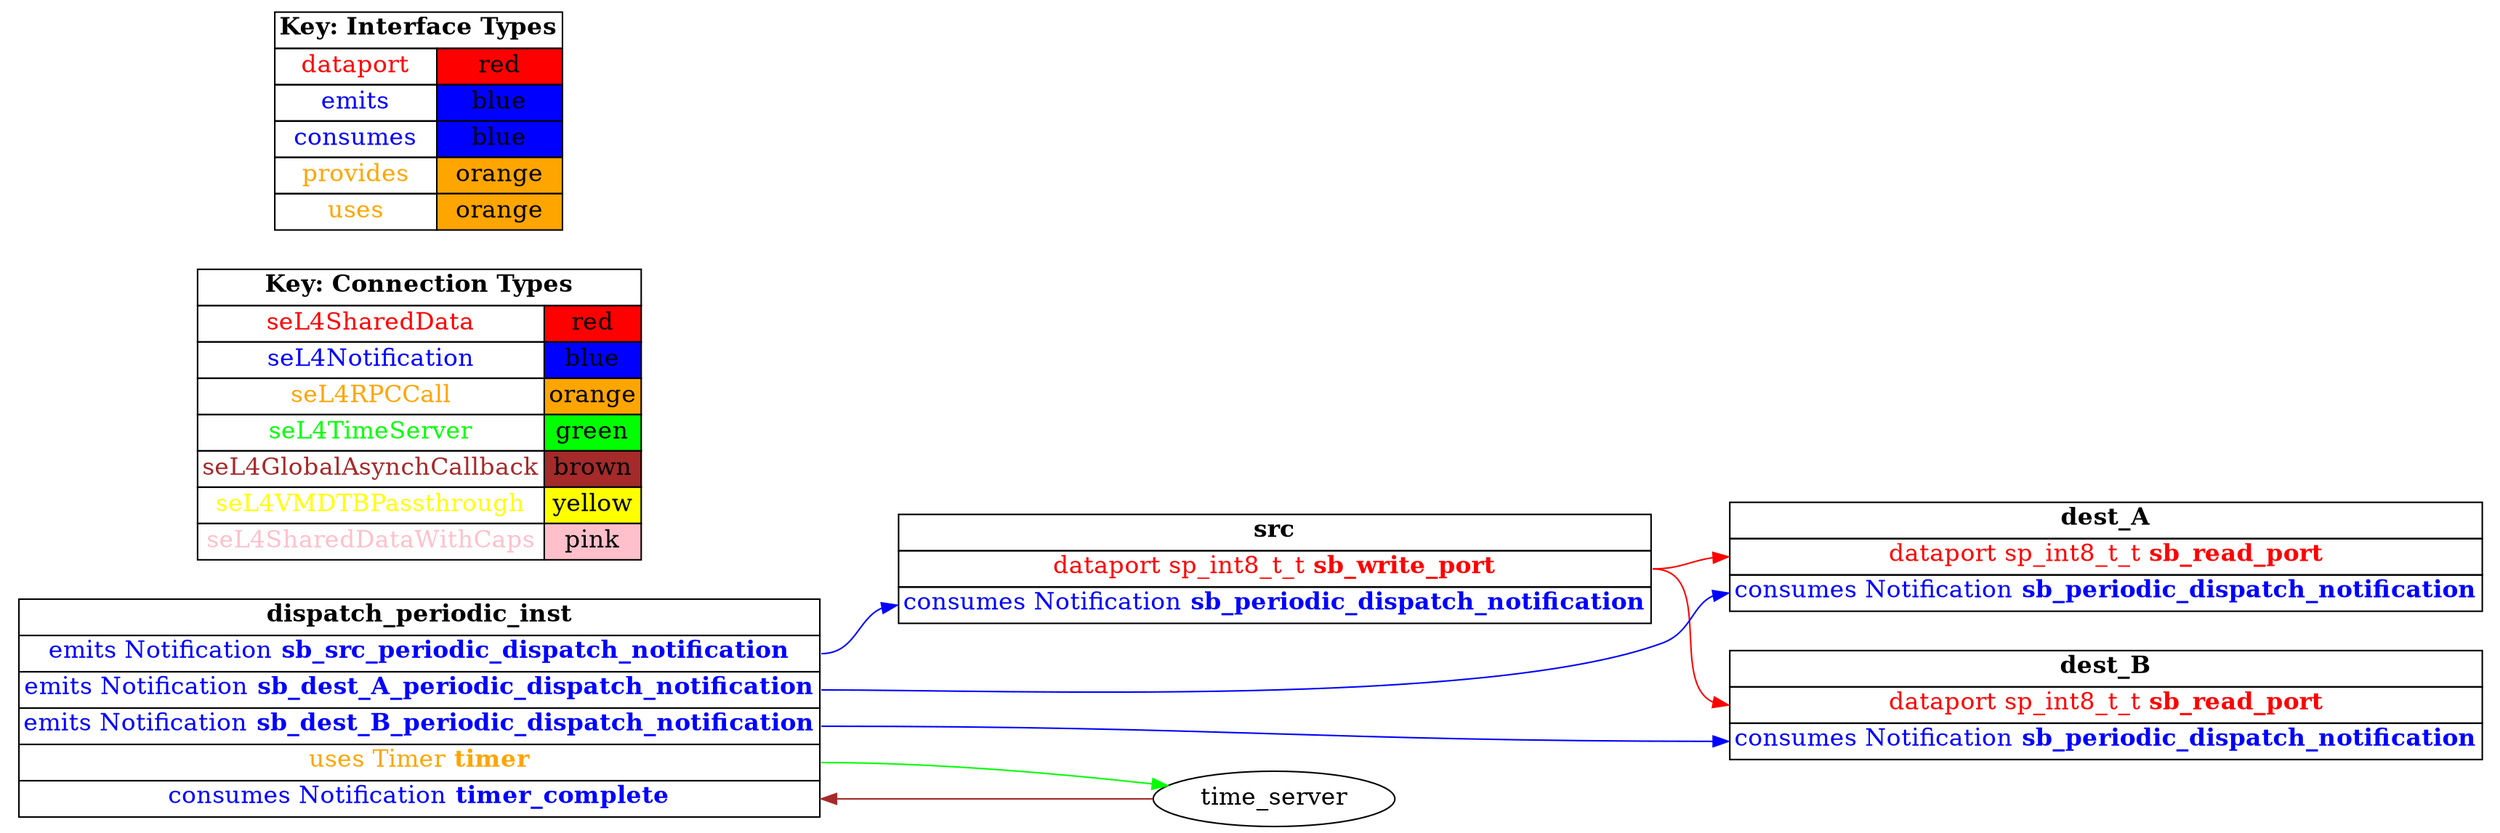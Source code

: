 digraph g {
graph [
  overlap = false,
  rankdir = "LR"
];
node [
  fontsize = "16",
  shape = "ellipse"
];
edge [
];

src [
  label=<
    <TABLE BORDER="0" CELLBORDER="1" CELLSPACING="0">
      <TR><TD><B>src</B></TD></TR>
      <TR><TD PORT="sb_write_port"><FONT COLOR="red">dataport sp_int8_t_t <B>sb_write_port</B></FONT></TD></TR>
      <TR><TD PORT="sb_periodic_dispatch_notification"><FONT COLOR="blue">consumes Notification <B>sb_periodic_dispatch_notification</B></FONT></TD></TR>"
    </TABLE>
  >
  shape=plaintext
];

dest_A [
  label=<
    <TABLE BORDER="0" CELLBORDER="1" CELLSPACING="0">
      <TR><TD><B>dest_A</B></TD></TR>
      <TR><TD PORT="sb_read_port"><FONT COLOR="red">dataport sp_int8_t_t <B>sb_read_port</B></FONT></TD></TR>
      <TR><TD PORT="sb_periodic_dispatch_notification"><FONT COLOR="blue">consumes Notification <B>sb_periodic_dispatch_notification</B></FONT></TD></TR>"
    </TABLE>
  >
  shape=plaintext
];

dest_B [
  label=<
    <TABLE BORDER="0" CELLBORDER="1" CELLSPACING="0">
      <TR><TD><B>dest_B</B></TD></TR>
      <TR><TD PORT="sb_read_port"><FONT COLOR="red">dataport sp_int8_t_t <B>sb_read_port</B></FONT></TD></TR>
      <TR><TD PORT="sb_periodic_dispatch_notification"><FONT COLOR="blue">consumes Notification <B>sb_periodic_dispatch_notification</B></FONT></TD></TR>"
    </TABLE>
  >
  shape=plaintext
];

dispatch_periodic_inst [
  label=<
    <TABLE BORDER="0" CELLBORDER="1" CELLSPACING="0">
      <TR><TD><B>dispatch_periodic_inst</B></TD></TR>
      <TR><TD PORT="sb_src_periodic_dispatch_notification"><FONT COLOR="blue">emits Notification <B>sb_src_periodic_dispatch_notification</B></FONT></TD></TR>
      <TR><TD PORT="sb_dest_A_periodic_dispatch_notification"><FONT COLOR="blue">emits Notification <B>sb_dest_A_periodic_dispatch_notification</B></FONT></TD></TR>
      <TR><TD PORT="sb_dest_B_periodic_dispatch_notification"><FONT COLOR="blue">emits Notification <B>sb_dest_B_periodic_dispatch_notification</B></FONT></TD></TR>
      <TR><TD PORT="timer"><FONT COLOR="orange">uses Timer <B>timer</B></FONT></TD></TR>
      <TR><TD PORT="timer_complete"><FONT COLOR="blue">consumes Notification <B>timer_complete</B></FONT></TD></TR>"
    </TABLE>
  >
  shape=plaintext
];

connectiontypekey [
  label=<
   <TABLE BORDER="0" CELLBORDER="1" CELLSPACING="0">
     <TR><TD COLSPAN="2"><B>Key: Connection Types</B></TD></TR>
     <TR><TD><FONT COLOR="red">seL4SharedData</FONT></TD><TD BGCOLOR="red">red</TD></TR>
     <TR><TD><FONT COLOR="blue">seL4Notification</FONT></TD><TD BGCOLOR="blue">blue</TD></TR>
     <TR><TD><FONT COLOR="orange">seL4RPCCall</FONT></TD><TD BGCOLOR="orange">orange</TD></TR>
     <TR><TD><FONT COLOR="green">seL4TimeServer</FONT></TD><TD BGCOLOR="green">green</TD></TR>
     <TR><TD><FONT COLOR="brown">seL4GlobalAsynchCallback</FONT></TD><TD BGCOLOR="brown">brown</TD></TR>
     <TR><TD><FONT COLOR="yellow">seL4VMDTBPassthrough</FONT></TD><TD BGCOLOR="yellow">yellow</TD></TR>
     <TR><TD><FONT COLOR="pink">seL4SharedDataWithCaps</FONT></TD><TD BGCOLOR="pink">pink</TD></TR>
   </TABLE>
  >
  shape=plaintext
];

interfacetypekey [
  label=<
   <TABLE BORDER="0" CELLBORDER="1" CELLSPACING="0">
     <TR><TD COLSPAN="2"><B>Key: Interface Types</B></TD></TR>
     <TR><TD><FONT COLOR="red">dataport</FONT></TD><TD BGCOLOR="red">red</TD></TR>
     <TR><TD><FONT COLOR="blue">emits</FONT></TD><TD BGCOLOR="blue">blue</TD></TR>
     <TR><TD><FONT COLOR="blue">consumes</FONT></TD><TD BGCOLOR="blue">blue</TD></TR>
     <TR><TD><FONT COLOR="orange">provides</FONT></TD><TD BGCOLOR="orange">orange</TD></TR>
     <TR><TD><FONT COLOR="orange">uses</FONT></TD><TD BGCOLOR="orange">orange</TD></TR>
   </TABLE>
  >
  shape=plaintext
];

"src":sb_write_port -> "dest_A":sb_read_port [
  color="red"
  //label = "seL4SharedData"
  id = conn1
];

"src":sb_write_port -> "dest_B":sb_read_port [
  color="red"
  //label = "seL4SharedData"
  id = conn2
];

"dispatch_periodic_inst":sb_src_periodic_dispatch_notification -> "src":sb_periodic_dispatch_notification [
  color="blue"
  //label = "seL4Notification"
  id = conn3
];

"dispatch_periodic_inst":sb_dest_A_periodic_dispatch_notification -> "dest_A":sb_periodic_dispatch_notification [
  color="blue"
  //label = "seL4Notification"
  id = conn4
];

"dispatch_periodic_inst":sb_dest_B_periodic_dispatch_notification -> "dest_B":sb_periodic_dispatch_notification [
  color="blue"
  //label = "seL4Notification"
  id = conn5
];

"dispatch_periodic_inst":timer -> "time_server":the_timer [
  color="green"
  //label = "seL4TimeServer"
  id = conn6
];

"time_server":timer_notification -> "dispatch_periodic_inst":timer_complete [
  color="brown"
  //label = "seL4GlobalAsynchCallback"
  id = conn7
];

}